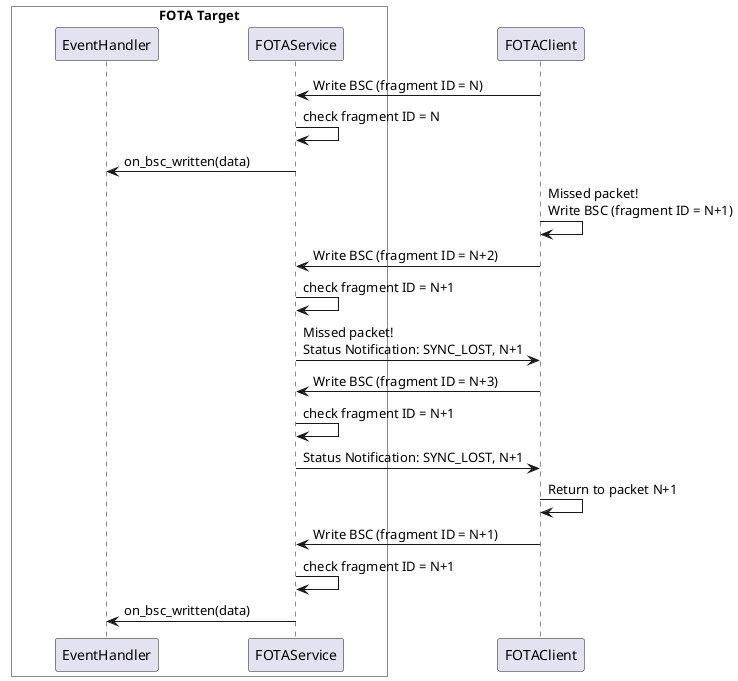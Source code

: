 @startuml
skinparam ParticipantPadding 40
skinparam BoxPadding 10

box "FOTA Target" #White
participant EventHandler as eh
participant FOTAService as fotasvc
end box
participant FOTAClient as fotaclient

fotaclient -> fotasvc : Write BSC (fragment ID = N)
fotasvc -> fotasvc: check fragment ID = N
fotasvc -> eh: on_bsc_written(data)
fotaclient -> fotaclient : Missed packet!\nWrite BSC (fragment ID = N+1)
fotaclient -> fotasvc : Write BSC (fragment ID = N+2)
fotasvc -> fotasvc: check fragment ID = N+1
fotasvc -> fotaclient : Missed packet!\nStatus Notification: SYNC_LOST, N+1
fotaclient -> fotasvc : Write BSC (fragment ID = N+3)
fotasvc -> fotasvc: check fragment ID = N+1
fotasvc -> fotaclient : Status Notification: SYNC_LOST, N+1
fotaclient -> fotaclient : Return to packet N+1
fotaclient -> fotasvc : Write BSC (fragment ID = N+1)
fotasvc -> fotasvc: check fragment ID = N+1
fotasvc -> eh: on_bsc_written(data)
@enduml